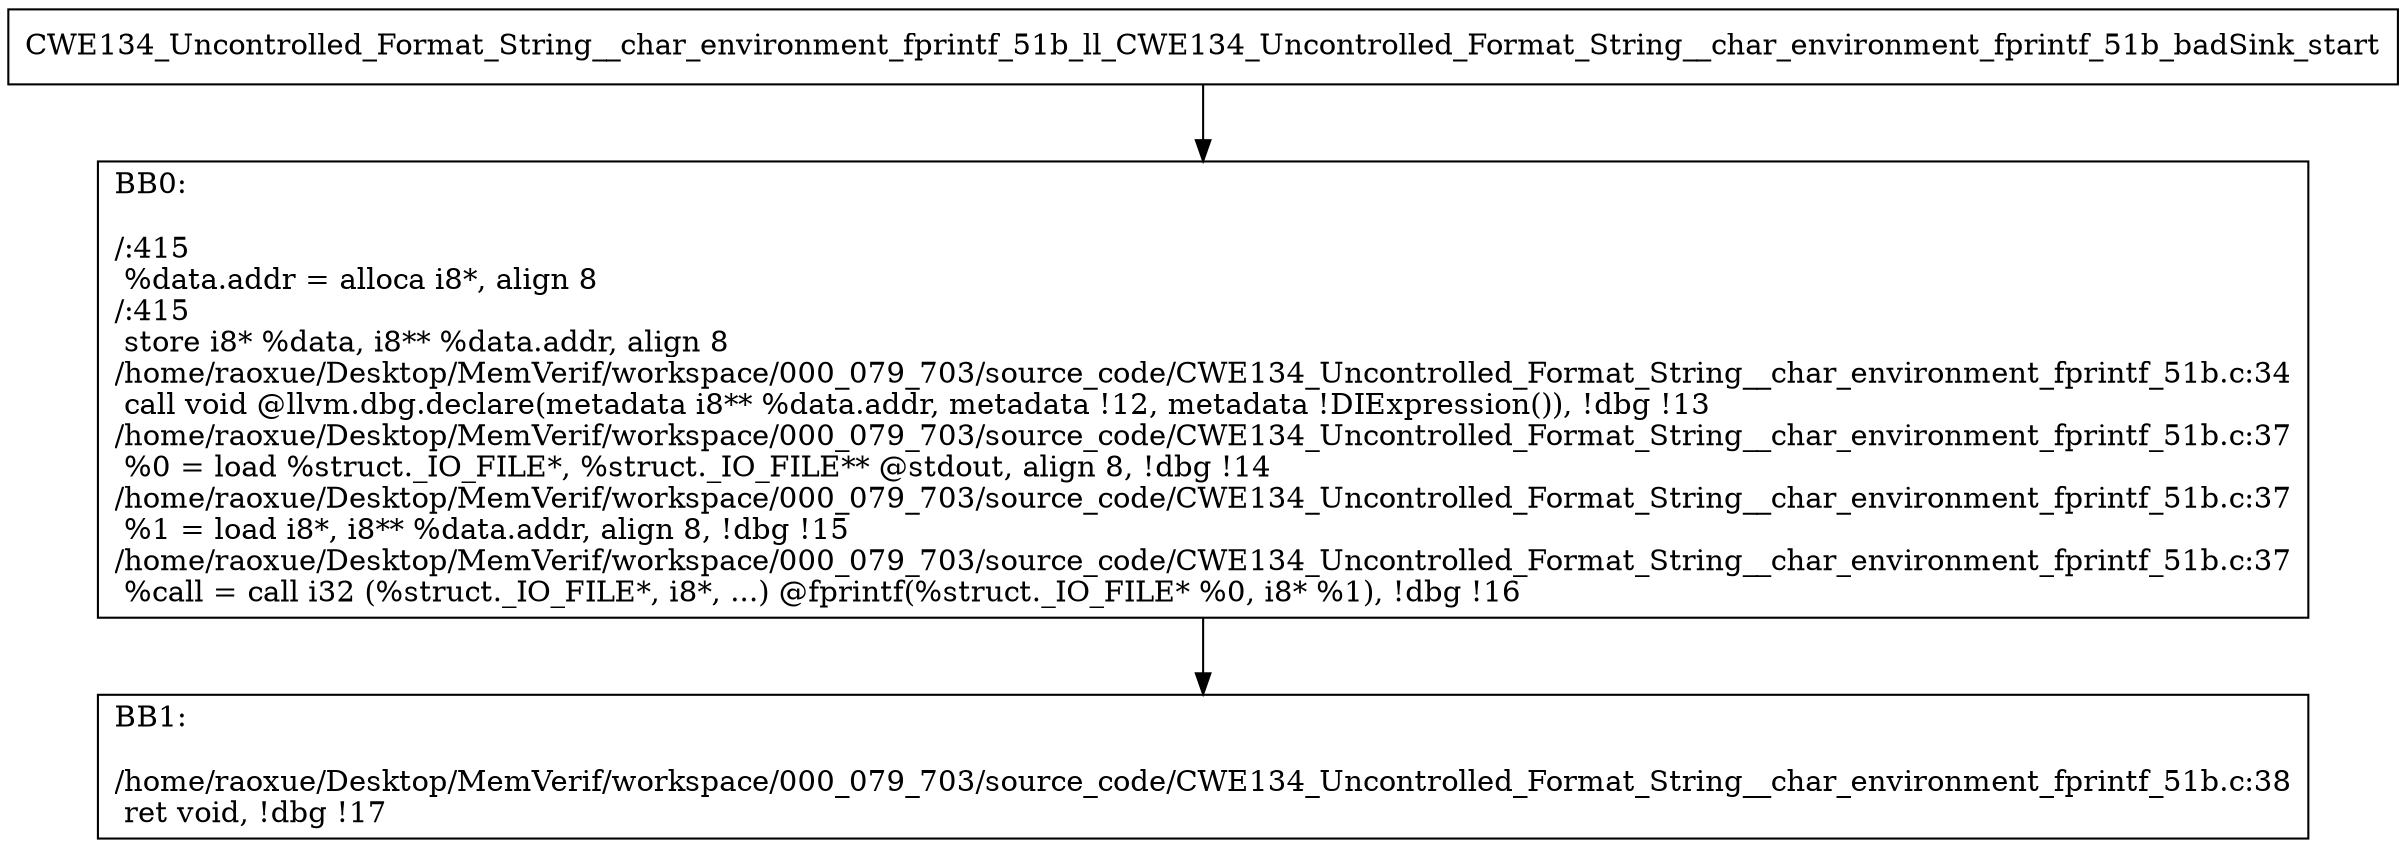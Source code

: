 digraph "CFG for'CWE134_Uncontrolled_Format_String__char_environment_fprintf_51b_ll_CWE134_Uncontrolled_Format_String__char_environment_fprintf_51b_badSink' function" {
	BBCWE134_Uncontrolled_Format_String__char_environment_fprintf_51b_ll_CWE134_Uncontrolled_Format_String__char_environment_fprintf_51b_badSink_start[shape=record,label="{CWE134_Uncontrolled_Format_String__char_environment_fprintf_51b_ll_CWE134_Uncontrolled_Format_String__char_environment_fprintf_51b_badSink_start}"];
	BBCWE134_Uncontrolled_Format_String__char_environment_fprintf_51b_ll_CWE134_Uncontrolled_Format_String__char_environment_fprintf_51b_badSink_start-> CWE134_Uncontrolled_Format_String__char_environment_fprintf_51b_ll_CWE134_Uncontrolled_Format_String__char_environment_fprintf_51b_badSinkBB0;
	CWE134_Uncontrolled_Format_String__char_environment_fprintf_51b_ll_CWE134_Uncontrolled_Format_String__char_environment_fprintf_51b_badSinkBB0 [shape=record, label="{BB0:\l\l/:415\l
  %data.addr = alloca i8*, align 8\l
/:415\l
  store i8* %data, i8** %data.addr, align 8\l
/home/raoxue/Desktop/MemVerif/workspace/000_079_703/source_code/CWE134_Uncontrolled_Format_String__char_environment_fprintf_51b.c:34\l
  call void @llvm.dbg.declare(metadata i8** %data.addr, metadata !12, metadata !DIExpression()), !dbg !13\l
/home/raoxue/Desktop/MemVerif/workspace/000_079_703/source_code/CWE134_Uncontrolled_Format_String__char_environment_fprintf_51b.c:37\l
  %0 = load %struct._IO_FILE*, %struct._IO_FILE** @stdout, align 8, !dbg !14\l
/home/raoxue/Desktop/MemVerif/workspace/000_079_703/source_code/CWE134_Uncontrolled_Format_String__char_environment_fprintf_51b.c:37\l
  %1 = load i8*, i8** %data.addr, align 8, !dbg !15\l
/home/raoxue/Desktop/MemVerif/workspace/000_079_703/source_code/CWE134_Uncontrolled_Format_String__char_environment_fprintf_51b.c:37\l
  %call = call i32 (%struct._IO_FILE*, i8*, ...) @fprintf(%struct._IO_FILE* %0, i8* %1), !dbg !16\l
}"];
	CWE134_Uncontrolled_Format_String__char_environment_fprintf_51b_ll_CWE134_Uncontrolled_Format_String__char_environment_fprintf_51b_badSinkBB0-> CWE134_Uncontrolled_Format_String__char_environment_fprintf_51b_ll_CWE134_Uncontrolled_Format_String__char_environment_fprintf_51b_badSinkBB1;
	CWE134_Uncontrolled_Format_String__char_environment_fprintf_51b_ll_CWE134_Uncontrolled_Format_String__char_environment_fprintf_51b_badSinkBB1 [shape=record, label="{BB1:\l\l/home/raoxue/Desktop/MemVerif/workspace/000_079_703/source_code/CWE134_Uncontrolled_Format_String__char_environment_fprintf_51b.c:38\l
  ret void, !dbg !17\l
}"];
}
